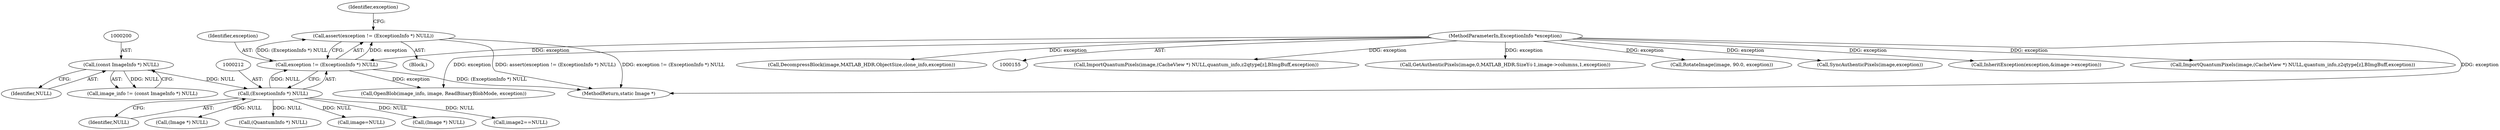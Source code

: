 digraph "0_ImageMagick_f3b483e8b054c50149912523b4773687e18afe25@API" {
"1000208" [label="(Call,assert(exception != (ExceptionInfo *) NULL))"];
"1000209" [label="(Call,exception != (ExceptionInfo *) NULL)"];
"1000157" [label="(MethodParameterIn,ExceptionInfo *exception)"];
"1000211" [label="(Call,(ExceptionInfo *) NULL)"];
"1000199" [label="(Call,(const ImageInfo *) NULL)"];
"1000208" [label="(Call,assert(exception != (ExceptionInfo *) NULL))"];
"1000210" [label="(Identifier,exception)"];
"1000201" [label="(Identifier,NULL)"];
"1001225" [label="(Call,ImportQuantumPixels(image,(CacheView *) NULL,quantum_info,z2qtype[z],BImgBuff,exception))"];
"1000197" [label="(Call,image_info != (const ImageInfo *) NULL)"];
"1000232" [label="(Call,OpenBlob(image_info, image, ReadBinaryBlobMode, exception))"];
"1001133" [label="(Call,GetAuthenticPixels(image,0,MATLAB_HDR.SizeY-i-1,image->columns,1,exception))"];
"1000213" [label="(Identifier,NULL)"];
"1001473" [label="(Call,RotateImage(image, 90.0, exception))"];
"1001301" [label="(Call,SyncAuthenticPixels(image,exception))"];
"1001675" [label="(Call,(Image *) NULL)"];
"1001781" [label="(MethodReturn,static Image *)"];
"1000199" [label="(Call,(const ImageInfo *) NULL)"];
"1000158" [label="(Block,)"];
"1000952" [label="(Call,(QuantumInfo *) NULL)"];
"1001669" [label="(Call,image=NULL)"];
"1000209" [label="(Call,exception != (ExceptionInfo *) NULL)"];
"1001045" [label="(Call,InheritException(exception,&image->exception))"];
"1000211" [label="(Call,(ExceptionInfo *) NULL)"];
"1000247" [label="(Call,(Image *) NULL)"];
"1000157" [label="(MethodParameterIn,ExceptionInfo *exception)"];
"1001261" [label="(Call,ImportQuantumPixels(image,(CacheView *) NULL,quantum_info,z2qtype[z],BImgBuff,exception))"];
"1000433" [label="(Call,DecompressBlock(image,MATLAB_HDR.ObjectSize,clone_info,exception))"];
"1000217" [label="(Identifier,exception)"];
"1000441" [label="(Call,image2==NULL)"];
"1000208" -> "1000158"  [label="AST: "];
"1000208" -> "1000209"  [label="CFG: "];
"1000209" -> "1000208"  [label="AST: "];
"1000217" -> "1000208"  [label="CFG: "];
"1000208" -> "1001781"  [label="DDG: exception != (ExceptionInfo *) NULL"];
"1000208" -> "1001781"  [label="DDG: assert(exception != (ExceptionInfo *) NULL)"];
"1000209" -> "1000208"  [label="DDG: exception"];
"1000209" -> "1000208"  [label="DDG: (ExceptionInfo *) NULL"];
"1000209" -> "1000211"  [label="CFG: "];
"1000210" -> "1000209"  [label="AST: "];
"1000211" -> "1000209"  [label="AST: "];
"1000209" -> "1001781"  [label="DDG: (ExceptionInfo *) NULL"];
"1000157" -> "1000209"  [label="DDG: exception"];
"1000211" -> "1000209"  [label="DDG: NULL"];
"1000209" -> "1000232"  [label="DDG: exception"];
"1000157" -> "1000155"  [label="AST: "];
"1000157" -> "1001781"  [label="DDG: exception"];
"1000157" -> "1000232"  [label="DDG: exception"];
"1000157" -> "1000433"  [label="DDG: exception"];
"1000157" -> "1001045"  [label="DDG: exception"];
"1000157" -> "1001133"  [label="DDG: exception"];
"1000157" -> "1001225"  [label="DDG: exception"];
"1000157" -> "1001261"  [label="DDG: exception"];
"1000157" -> "1001301"  [label="DDG: exception"];
"1000157" -> "1001473"  [label="DDG: exception"];
"1000211" -> "1000213"  [label="CFG: "];
"1000212" -> "1000211"  [label="AST: "];
"1000213" -> "1000211"  [label="AST: "];
"1000199" -> "1000211"  [label="DDG: NULL"];
"1000211" -> "1000247"  [label="DDG: NULL"];
"1000211" -> "1000441"  [label="DDG: NULL"];
"1000211" -> "1000952"  [label="DDG: NULL"];
"1000211" -> "1001669"  [label="DDG: NULL"];
"1000211" -> "1001675"  [label="DDG: NULL"];
"1000199" -> "1000197"  [label="AST: "];
"1000199" -> "1000201"  [label="CFG: "];
"1000200" -> "1000199"  [label="AST: "];
"1000201" -> "1000199"  [label="AST: "];
"1000197" -> "1000199"  [label="CFG: "];
"1000199" -> "1000197"  [label="DDG: NULL"];
}
